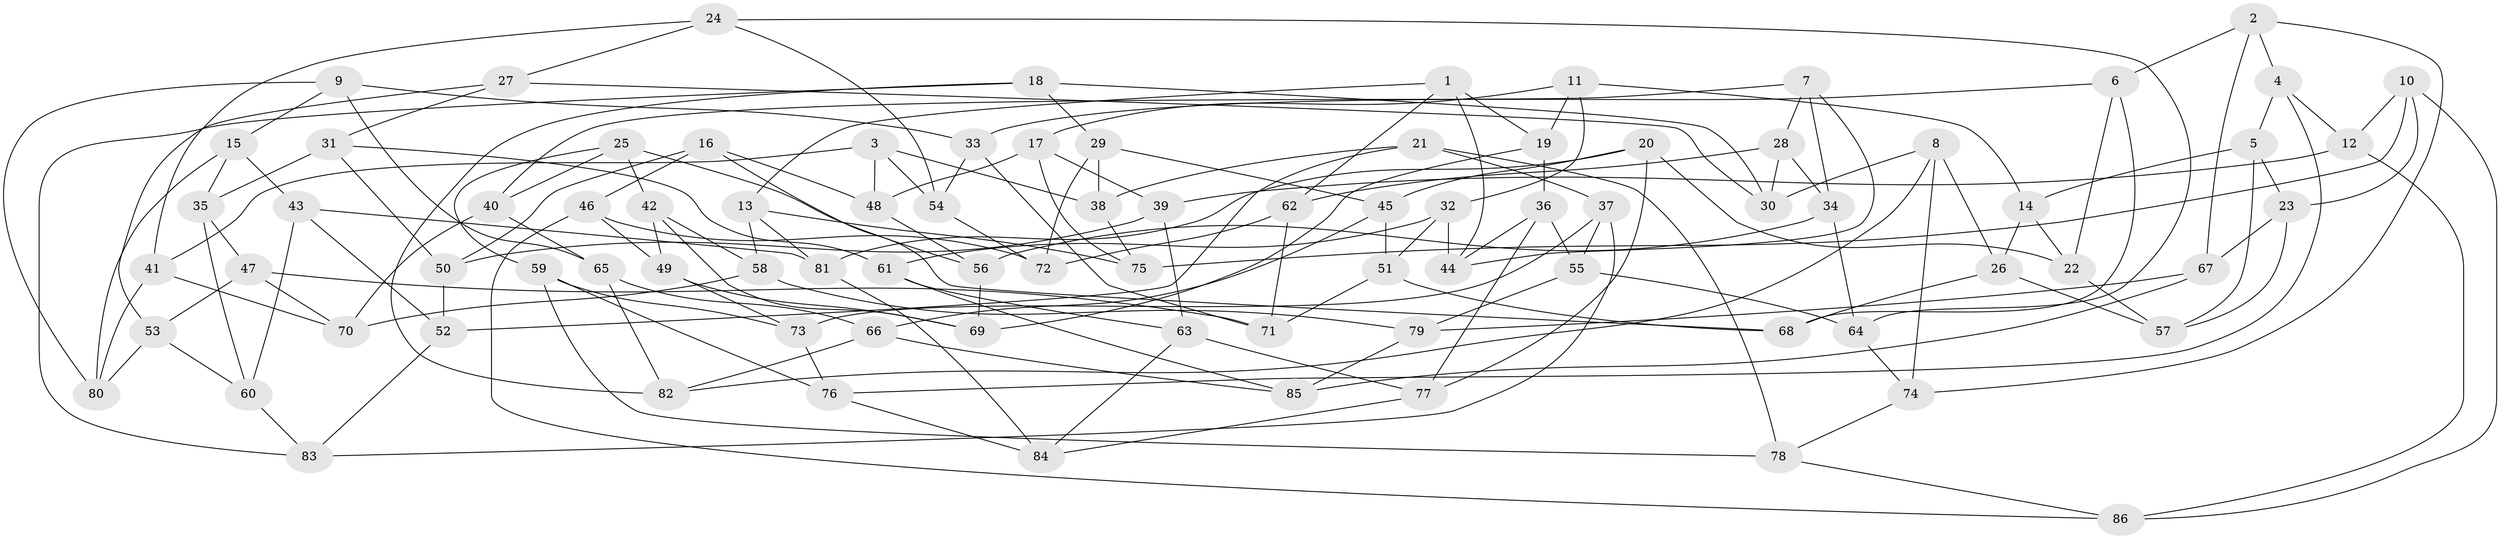 // coarse degree distribution, {6: 0.4423076923076923, 5: 0.19230769230769232, 4: 0.3269230769230769, 3: 0.038461538461538464}
// Generated by graph-tools (version 1.1) at 2025/24/03/03/25 07:24:26]
// undirected, 86 vertices, 172 edges
graph export_dot {
graph [start="1"]
  node [color=gray90,style=filled];
  1;
  2;
  3;
  4;
  5;
  6;
  7;
  8;
  9;
  10;
  11;
  12;
  13;
  14;
  15;
  16;
  17;
  18;
  19;
  20;
  21;
  22;
  23;
  24;
  25;
  26;
  27;
  28;
  29;
  30;
  31;
  32;
  33;
  34;
  35;
  36;
  37;
  38;
  39;
  40;
  41;
  42;
  43;
  44;
  45;
  46;
  47;
  48;
  49;
  50;
  51;
  52;
  53;
  54;
  55;
  56;
  57;
  58;
  59;
  60;
  61;
  62;
  63;
  64;
  65;
  66;
  67;
  68;
  69;
  70;
  71;
  72;
  73;
  74;
  75;
  76;
  77;
  78;
  79;
  80;
  81;
  82;
  83;
  84;
  85;
  86;
  1 -- 19;
  1 -- 62;
  1 -- 44;
  1 -- 13;
  2 -- 6;
  2 -- 4;
  2 -- 74;
  2 -- 67;
  3 -- 41;
  3 -- 48;
  3 -- 54;
  3 -- 38;
  4 -- 12;
  4 -- 76;
  4 -- 5;
  5 -- 57;
  5 -- 23;
  5 -- 14;
  6 -- 68;
  6 -- 22;
  6 -- 33;
  7 -- 34;
  7 -- 28;
  7 -- 44;
  7 -- 40;
  8 -- 26;
  8 -- 74;
  8 -- 30;
  8 -- 82;
  9 -- 65;
  9 -- 33;
  9 -- 80;
  9 -- 15;
  10 -- 75;
  10 -- 12;
  10 -- 86;
  10 -- 23;
  11 -- 14;
  11 -- 32;
  11 -- 19;
  11 -- 17;
  12 -- 86;
  12 -- 39;
  13 -- 58;
  13 -- 81;
  13 -- 75;
  14 -- 22;
  14 -- 26;
  15 -- 35;
  15 -- 43;
  15 -- 80;
  16 -- 46;
  16 -- 50;
  16 -- 68;
  16 -- 48;
  17 -- 75;
  17 -- 48;
  17 -- 39;
  18 -- 82;
  18 -- 30;
  18 -- 29;
  18 -- 83;
  19 -- 69;
  19 -- 36;
  20 -- 77;
  20 -- 45;
  20 -- 22;
  20 -- 81;
  21 -- 52;
  21 -- 38;
  21 -- 78;
  21 -- 37;
  22 -- 57;
  23 -- 57;
  23 -- 67;
  24 -- 64;
  24 -- 54;
  24 -- 41;
  24 -- 27;
  25 -- 59;
  25 -- 56;
  25 -- 42;
  25 -- 40;
  26 -- 68;
  26 -- 57;
  27 -- 53;
  27 -- 31;
  27 -- 30;
  28 -- 62;
  28 -- 34;
  28 -- 30;
  29 -- 45;
  29 -- 72;
  29 -- 38;
  31 -- 35;
  31 -- 50;
  31 -- 61;
  32 -- 61;
  32 -- 44;
  32 -- 51;
  33 -- 54;
  33 -- 71;
  34 -- 64;
  34 -- 56;
  35 -- 47;
  35 -- 60;
  36 -- 44;
  36 -- 77;
  36 -- 55;
  37 -- 73;
  37 -- 55;
  37 -- 83;
  38 -- 75;
  39 -- 63;
  39 -- 50;
  40 -- 70;
  40 -- 65;
  41 -- 70;
  41 -- 80;
  42 -- 58;
  42 -- 69;
  42 -- 49;
  43 -- 60;
  43 -- 52;
  43 -- 81;
  45 -- 51;
  45 -- 66;
  46 -- 72;
  46 -- 49;
  46 -- 86;
  47 -- 71;
  47 -- 70;
  47 -- 53;
  48 -- 56;
  49 -- 73;
  49 -- 69;
  50 -- 52;
  51 -- 71;
  51 -- 68;
  52 -- 83;
  53 -- 60;
  53 -- 80;
  54 -- 72;
  55 -- 79;
  55 -- 64;
  56 -- 69;
  58 -- 79;
  58 -- 70;
  59 -- 73;
  59 -- 78;
  59 -- 76;
  60 -- 83;
  61 -- 63;
  61 -- 85;
  62 -- 72;
  62 -- 71;
  63 -- 77;
  63 -- 84;
  64 -- 74;
  65 -- 66;
  65 -- 82;
  66 -- 85;
  66 -- 82;
  67 -- 85;
  67 -- 79;
  73 -- 76;
  74 -- 78;
  76 -- 84;
  77 -- 84;
  78 -- 86;
  79 -- 85;
  81 -- 84;
}
